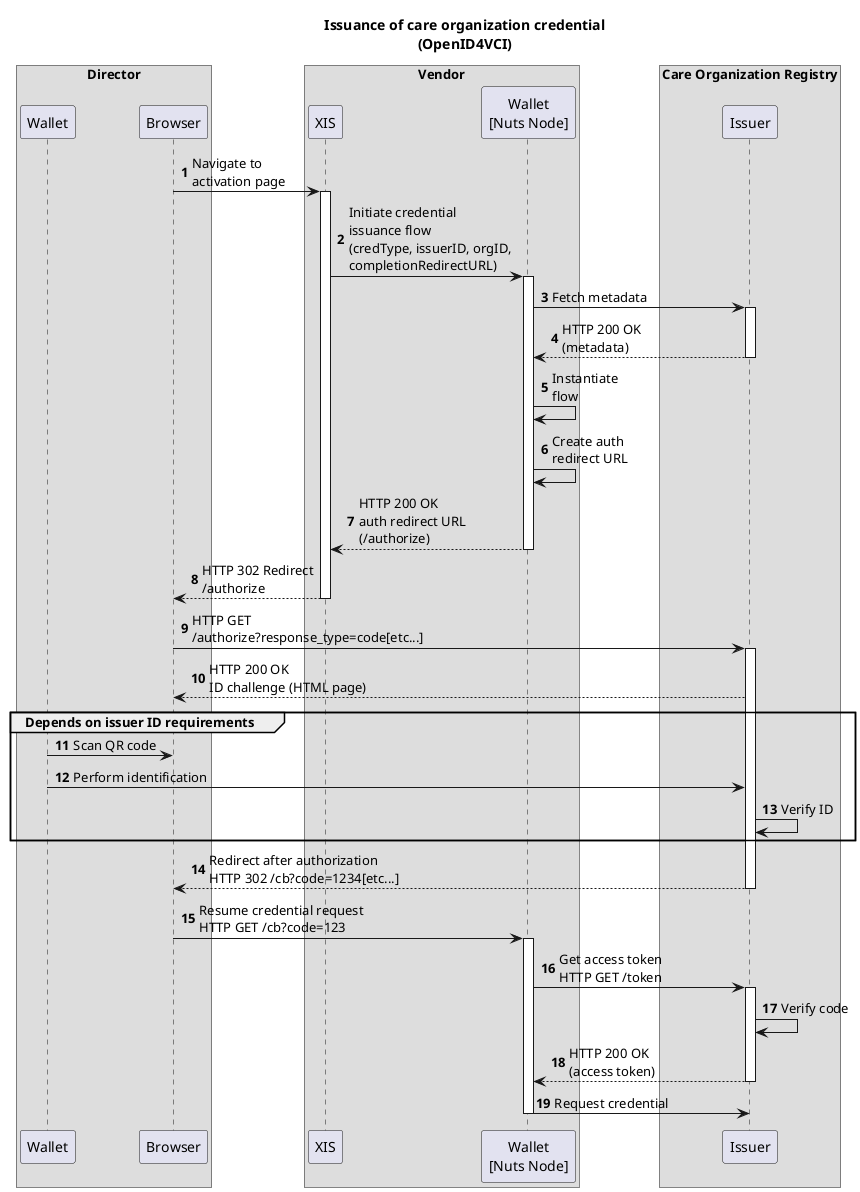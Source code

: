 @startuml
autonumber

title Issuance of care organization credential\n(OpenID4VCI)

box Director
    participant Wallet
    participant Browser
end box
box Vendor
    participant XIS
    participant Node as "Wallet\n[Nuts Node]"
end box
box Care Organization Registry
    participant Issuer as "Issuer"
end box

Browser -> XIS : Navigate to\nactivation page
activate XIS
    XIS -> Node : Initiate credential\nissuance flow\n(credType, issuerID, orgID,\ncompletionRedirectURL)
    activate Node
        Node -> Issuer : Fetch metadata
        activate Issuer
            Issuer --> Node : HTTP 200 OK\n(metadata)
        deactivate Issuer
        Node -> Node : Instantiate\nflow
        Node -> Node : Create auth\nredirect URL
        Node --> XIS : HTTP 200 OK\nauth redirect URL\n(/authorize)
    deactivate Node
    XIS --> Browser : HTTP 302 Redirect\n/authorize
deactivate XIS

Browser -> Issuer : HTTP GET\n/authorize?response_type=code[etc...]
activate Issuer
    Issuer --> Browser : HTTP 200 OK\nID challenge (HTML page)
    group Depends on issuer ID requirements
        Wallet -> Browser : Scan QR code
        Wallet -> Issuer : Perform identification
        Issuer -> Issuer : Verify ID
    end
    Issuer --> Browser : Redirect after authorization\nHTTP 302 /cb?code=1234[etc...]
deactivate Issuer

Browser -> Node : Resume credential request\nHTTP GET /cb?code=123
activate Node
    Node -> Issuer : Get access token\nHTTP GET /token
    activate Issuer
        Issuer -> Issuer : Verify code
        Issuer --> Node : HTTP 200 OK\n(access token)
    deactivate Issuer
    Node -> Issuer : Request credential
deactivate Node
@enduml